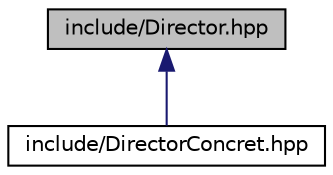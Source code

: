 digraph "include/Director.hpp"
{
  edge [fontname="Helvetica",fontsize="10",labelfontname="Helvetica",labelfontsize="10"];
  node [fontname="Helvetica",fontsize="10",shape=record];
  Node1 [label="include/Director.hpp",height=0.2,width=0.4,color="black", fillcolor="grey75", style="filled" fontcolor="black"];
  Node1 -> Node2 [dir="back",color="midnightblue",fontsize="10",style="solid",fontname="Helvetica"];
  Node2 [label="include/DirectorConcret.hpp",height=0.2,width=0.4,color="black", fillcolor="white", style="filled",URL="$_director_concret_8hpp.html",tooltip="Gere les builder de carte. "];
}
